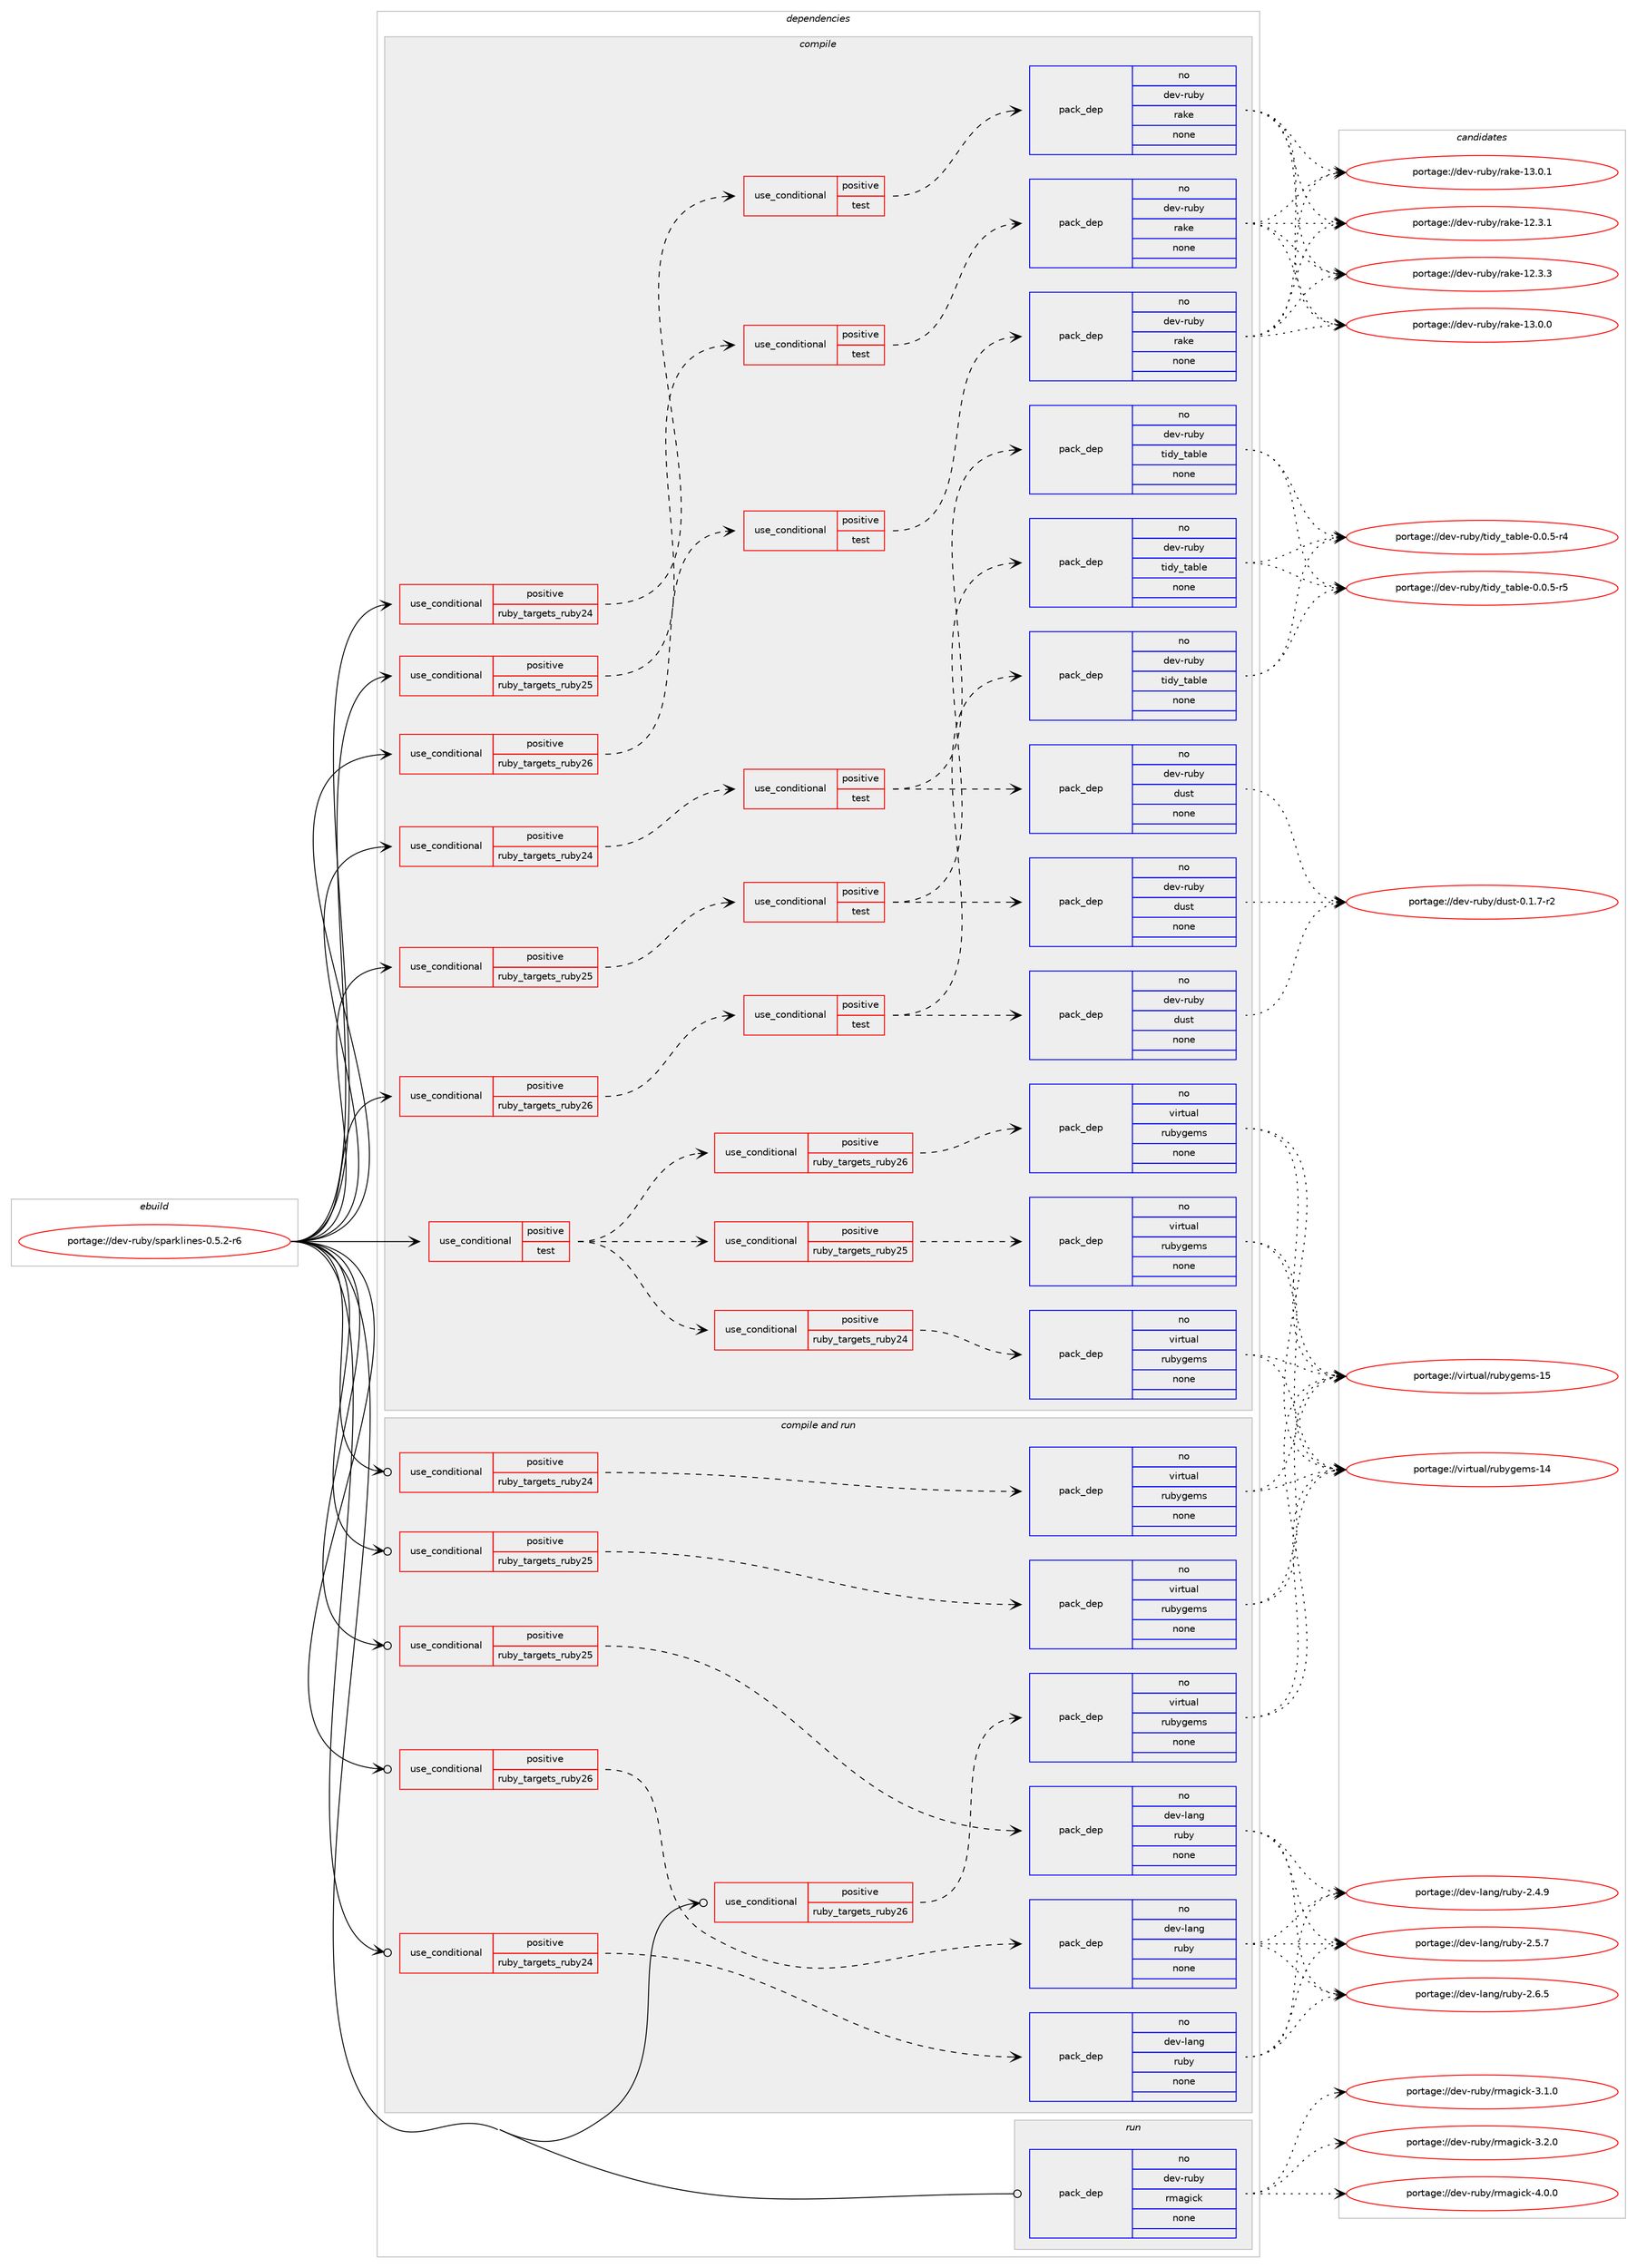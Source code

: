 digraph prolog {

# *************
# Graph options
# *************

newrank=true;
concentrate=true;
compound=true;
graph [rankdir=LR,fontname=Helvetica,fontsize=10,ranksep=1.5];#, ranksep=2.5, nodesep=0.2];
edge  [arrowhead=vee];
node  [fontname=Helvetica,fontsize=10];

# **********
# The ebuild
# **********

subgraph cluster_leftcol {
color=gray;
rank=same;
label=<<i>ebuild</i>>;
id [label="portage://dev-ruby/sparklines-0.5.2-r6", color=red, width=4, href="../dev-ruby/sparklines-0.5.2-r6.svg"];
}

# ****************
# The dependencies
# ****************

subgraph cluster_midcol {
color=gray;
label=<<i>dependencies</i>>;
subgraph cluster_compile {
fillcolor="#eeeeee";
style=filled;
label=<<i>compile</i>>;
subgraph cond66923 {
dependency250876 [label=<<TABLE BORDER="0" CELLBORDER="1" CELLSPACING="0" CELLPADDING="4"><TR><TD ROWSPAN="3" CELLPADDING="10">use_conditional</TD></TR><TR><TD>positive</TD></TR><TR><TD>ruby_targets_ruby24</TD></TR></TABLE>>, shape=none, color=red];
subgraph cond66924 {
dependency250877 [label=<<TABLE BORDER="0" CELLBORDER="1" CELLSPACING="0" CELLPADDING="4"><TR><TD ROWSPAN="3" CELLPADDING="10">use_conditional</TD></TR><TR><TD>positive</TD></TR><TR><TD>test</TD></TR></TABLE>>, shape=none, color=red];
subgraph pack180392 {
dependency250878 [label=<<TABLE BORDER="0" CELLBORDER="1" CELLSPACING="0" CELLPADDING="4" WIDTH="220"><TR><TD ROWSPAN="6" CELLPADDING="30">pack_dep</TD></TR><TR><TD WIDTH="110">no</TD></TR><TR><TD>dev-ruby</TD></TR><TR><TD>rake</TD></TR><TR><TD>none</TD></TR><TR><TD></TD></TR></TABLE>>, shape=none, color=blue];
}
dependency250877:e -> dependency250878:w [weight=20,style="dashed",arrowhead="vee"];
}
dependency250876:e -> dependency250877:w [weight=20,style="dashed",arrowhead="vee"];
}
id:e -> dependency250876:w [weight=20,style="solid",arrowhead="vee"];
subgraph cond66925 {
dependency250879 [label=<<TABLE BORDER="0" CELLBORDER="1" CELLSPACING="0" CELLPADDING="4"><TR><TD ROWSPAN="3" CELLPADDING="10">use_conditional</TD></TR><TR><TD>positive</TD></TR><TR><TD>ruby_targets_ruby24</TD></TR></TABLE>>, shape=none, color=red];
subgraph cond66926 {
dependency250880 [label=<<TABLE BORDER="0" CELLBORDER="1" CELLSPACING="0" CELLPADDING="4"><TR><TD ROWSPAN="3" CELLPADDING="10">use_conditional</TD></TR><TR><TD>positive</TD></TR><TR><TD>test</TD></TR></TABLE>>, shape=none, color=red];
subgraph pack180393 {
dependency250881 [label=<<TABLE BORDER="0" CELLBORDER="1" CELLSPACING="0" CELLPADDING="4" WIDTH="220"><TR><TD ROWSPAN="6" CELLPADDING="30">pack_dep</TD></TR><TR><TD WIDTH="110">no</TD></TR><TR><TD>dev-ruby</TD></TR><TR><TD>tidy_table</TD></TR><TR><TD>none</TD></TR><TR><TD></TD></TR></TABLE>>, shape=none, color=blue];
}
dependency250880:e -> dependency250881:w [weight=20,style="dashed",arrowhead="vee"];
subgraph pack180394 {
dependency250882 [label=<<TABLE BORDER="0" CELLBORDER="1" CELLSPACING="0" CELLPADDING="4" WIDTH="220"><TR><TD ROWSPAN="6" CELLPADDING="30">pack_dep</TD></TR><TR><TD WIDTH="110">no</TD></TR><TR><TD>dev-ruby</TD></TR><TR><TD>dust</TD></TR><TR><TD>none</TD></TR><TR><TD></TD></TR></TABLE>>, shape=none, color=blue];
}
dependency250880:e -> dependency250882:w [weight=20,style="dashed",arrowhead="vee"];
}
dependency250879:e -> dependency250880:w [weight=20,style="dashed",arrowhead="vee"];
}
id:e -> dependency250879:w [weight=20,style="solid",arrowhead="vee"];
subgraph cond66927 {
dependency250883 [label=<<TABLE BORDER="0" CELLBORDER="1" CELLSPACING="0" CELLPADDING="4"><TR><TD ROWSPAN="3" CELLPADDING="10">use_conditional</TD></TR><TR><TD>positive</TD></TR><TR><TD>ruby_targets_ruby25</TD></TR></TABLE>>, shape=none, color=red];
subgraph cond66928 {
dependency250884 [label=<<TABLE BORDER="0" CELLBORDER="1" CELLSPACING="0" CELLPADDING="4"><TR><TD ROWSPAN="3" CELLPADDING="10">use_conditional</TD></TR><TR><TD>positive</TD></TR><TR><TD>test</TD></TR></TABLE>>, shape=none, color=red];
subgraph pack180395 {
dependency250885 [label=<<TABLE BORDER="0" CELLBORDER="1" CELLSPACING="0" CELLPADDING="4" WIDTH="220"><TR><TD ROWSPAN="6" CELLPADDING="30">pack_dep</TD></TR><TR><TD WIDTH="110">no</TD></TR><TR><TD>dev-ruby</TD></TR><TR><TD>rake</TD></TR><TR><TD>none</TD></TR><TR><TD></TD></TR></TABLE>>, shape=none, color=blue];
}
dependency250884:e -> dependency250885:w [weight=20,style="dashed",arrowhead="vee"];
}
dependency250883:e -> dependency250884:w [weight=20,style="dashed",arrowhead="vee"];
}
id:e -> dependency250883:w [weight=20,style="solid",arrowhead="vee"];
subgraph cond66929 {
dependency250886 [label=<<TABLE BORDER="0" CELLBORDER="1" CELLSPACING="0" CELLPADDING="4"><TR><TD ROWSPAN="3" CELLPADDING="10">use_conditional</TD></TR><TR><TD>positive</TD></TR><TR><TD>ruby_targets_ruby25</TD></TR></TABLE>>, shape=none, color=red];
subgraph cond66930 {
dependency250887 [label=<<TABLE BORDER="0" CELLBORDER="1" CELLSPACING="0" CELLPADDING="4"><TR><TD ROWSPAN="3" CELLPADDING="10">use_conditional</TD></TR><TR><TD>positive</TD></TR><TR><TD>test</TD></TR></TABLE>>, shape=none, color=red];
subgraph pack180396 {
dependency250888 [label=<<TABLE BORDER="0" CELLBORDER="1" CELLSPACING="0" CELLPADDING="4" WIDTH="220"><TR><TD ROWSPAN="6" CELLPADDING="30">pack_dep</TD></TR><TR><TD WIDTH="110">no</TD></TR><TR><TD>dev-ruby</TD></TR><TR><TD>tidy_table</TD></TR><TR><TD>none</TD></TR><TR><TD></TD></TR></TABLE>>, shape=none, color=blue];
}
dependency250887:e -> dependency250888:w [weight=20,style="dashed",arrowhead="vee"];
subgraph pack180397 {
dependency250889 [label=<<TABLE BORDER="0" CELLBORDER="1" CELLSPACING="0" CELLPADDING="4" WIDTH="220"><TR><TD ROWSPAN="6" CELLPADDING="30">pack_dep</TD></TR><TR><TD WIDTH="110">no</TD></TR><TR><TD>dev-ruby</TD></TR><TR><TD>dust</TD></TR><TR><TD>none</TD></TR><TR><TD></TD></TR></TABLE>>, shape=none, color=blue];
}
dependency250887:e -> dependency250889:w [weight=20,style="dashed",arrowhead="vee"];
}
dependency250886:e -> dependency250887:w [weight=20,style="dashed",arrowhead="vee"];
}
id:e -> dependency250886:w [weight=20,style="solid",arrowhead="vee"];
subgraph cond66931 {
dependency250890 [label=<<TABLE BORDER="0" CELLBORDER="1" CELLSPACING="0" CELLPADDING="4"><TR><TD ROWSPAN="3" CELLPADDING="10">use_conditional</TD></TR><TR><TD>positive</TD></TR><TR><TD>ruby_targets_ruby26</TD></TR></TABLE>>, shape=none, color=red];
subgraph cond66932 {
dependency250891 [label=<<TABLE BORDER="0" CELLBORDER="1" CELLSPACING="0" CELLPADDING="4"><TR><TD ROWSPAN="3" CELLPADDING="10">use_conditional</TD></TR><TR><TD>positive</TD></TR><TR><TD>test</TD></TR></TABLE>>, shape=none, color=red];
subgraph pack180398 {
dependency250892 [label=<<TABLE BORDER="0" CELLBORDER="1" CELLSPACING="0" CELLPADDING="4" WIDTH="220"><TR><TD ROWSPAN="6" CELLPADDING="30">pack_dep</TD></TR><TR><TD WIDTH="110">no</TD></TR><TR><TD>dev-ruby</TD></TR><TR><TD>rake</TD></TR><TR><TD>none</TD></TR><TR><TD></TD></TR></TABLE>>, shape=none, color=blue];
}
dependency250891:e -> dependency250892:w [weight=20,style="dashed",arrowhead="vee"];
}
dependency250890:e -> dependency250891:w [weight=20,style="dashed",arrowhead="vee"];
}
id:e -> dependency250890:w [weight=20,style="solid",arrowhead="vee"];
subgraph cond66933 {
dependency250893 [label=<<TABLE BORDER="0" CELLBORDER="1" CELLSPACING="0" CELLPADDING="4"><TR><TD ROWSPAN="3" CELLPADDING="10">use_conditional</TD></TR><TR><TD>positive</TD></TR><TR><TD>ruby_targets_ruby26</TD></TR></TABLE>>, shape=none, color=red];
subgraph cond66934 {
dependency250894 [label=<<TABLE BORDER="0" CELLBORDER="1" CELLSPACING="0" CELLPADDING="4"><TR><TD ROWSPAN="3" CELLPADDING="10">use_conditional</TD></TR><TR><TD>positive</TD></TR><TR><TD>test</TD></TR></TABLE>>, shape=none, color=red];
subgraph pack180399 {
dependency250895 [label=<<TABLE BORDER="0" CELLBORDER="1" CELLSPACING="0" CELLPADDING="4" WIDTH="220"><TR><TD ROWSPAN="6" CELLPADDING="30">pack_dep</TD></TR><TR><TD WIDTH="110">no</TD></TR><TR><TD>dev-ruby</TD></TR><TR><TD>tidy_table</TD></TR><TR><TD>none</TD></TR><TR><TD></TD></TR></TABLE>>, shape=none, color=blue];
}
dependency250894:e -> dependency250895:w [weight=20,style="dashed",arrowhead="vee"];
subgraph pack180400 {
dependency250896 [label=<<TABLE BORDER="0" CELLBORDER="1" CELLSPACING="0" CELLPADDING="4" WIDTH="220"><TR><TD ROWSPAN="6" CELLPADDING="30">pack_dep</TD></TR><TR><TD WIDTH="110">no</TD></TR><TR><TD>dev-ruby</TD></TR><TR><TD>dust</TD></TR><TR><TD>none</TD></TR><TR><TD></TD></TR></TABLE>>, shape=none, color=blue];
}
dependency250894:e -> dependency250896:w [weight=20,style="dashed",arrowhead="vee"];
}
dependency250893:e -> dependency250894:w [weight=20,style="dashed",arrowhead="vee"];
}
id:e -> dependency250893:w [weight=20,style="solid",arrowhead="vee"];
subgraph cond66935 {
dependency250897 [label=<<TABLE BORDER="0" CELLBORDER="1" CELLSPACING="0" CELLPADDING="4"><TR><TD ROWSPAN="3" CELLPADDING="10">use_conditional</TD></TR><TR><TD>positive</TD></TR><TR><TD>test</TD></TR></TABLE>>, shape=none, color=red];
subgraph cond66936 {
dependency250898 [label=<<TABLE BORDER="0" CELLBORDER="1" CELLSPACING="0" CELLPADDING="4"><TR><TD ROWSPAN="3" CELLPADDING="10">use_conditional</TD></TR><TR><TD>positive</TD></TR><TR><TD>ruby_targets_ruby24</TD></TR></TABLE>>, shape=none, color=red];
subgraph pack180401 {
dependency250899 [label=<<TABLE BORDER="0" CELLBORDER="1" CELLSPACING="0" CELLPADDING="4" WIDTH="220"><TR><TD ROWSPAN="6" CELLPADDING="30">pack_dep</TD></TR><TR><TD WIDTH="110">no</TD></TR><TR><TD>virtual</TD></TR><TR><TD>rubygems</TD></TR><TR><TD>none</TD></TR><TR><TD></TD></TR></TABLE>>, shape=none, color=blue];
}
dependency250898:e -> dependency250899:w [weight=20,style="dashed",arrowhead="vee"];
}
dependency250897:e -> dependency250898:w [weight=20,style="dashed",arrowhead="vee"];
subgraph cond66937 {
dependency250900 [label=<<TABLE BORDER="0" CELLBORDER="1" CELLSPACING="0" CELLPADDING="4"><TR><TD ROWSPAN="3" CELLPADDING="10">use_conditional</TD></TR><TR><TD>positive</TD></TR><TR><TD>ruby_targets_ruby25</TD></TR></TABLE>>, shape=none, color=red];
subgraph pack180402 {
dependency250901 [label=<<TABLE BORDER="0" CELLBORDER="1" CELLSPACING="0" CELLPADDING="4" WIDTH="220"><TR><TD ROWSPAN="6" CELLPADDING="30">pack_dep</TD></TR><TR><TD WIDTH="110">no</TD></TR><TR><TD>virtual</TD></TR><TR><TD>rubygems</TD></TR><TR><TD>none</TD></TR><TR><TD></TD></TR></TABLE>>, shape=none, color=blue];
}
dependency250900:e -> dependency250901:w [weight=20,style="dashed",arrowhead="vee"];
}
dependency250897:e -> dependency250900:w [weight=20,style="dashed",arrowhead="vee"];
subgraph cond66938 {
dependency250902 [label=<<TABLE BORDER="0" CELLBORDER="1" CELLSPACING="0" CELLPADDING="4"><TR><TD ROWSPAN="3" CELLPADDING="10">use_conditional</TD></TR><TR><TD>positive</TD></TR><TR><TD>ruby_targets_ruby26</TD></TR></TABLE>>, shape=none, color=red];
subgraph pack180403 {
dependency250903 [label=<<TABLE BORDER="0" CELLBORDER="1" CELLSPACING="0" CELLPADDING="4" WIDTH="220"><TR><TD ROWSPAN="6" CELLPADDING="30">pack_dep</TD></TR><TR><TD WIDTH="110">no</TD></TR><TR><TD>virtual</TD></TR><TR><TD>rubygems</TD></TR><TR><TD>none</TD></TR><TR><TD></TD></TR></TABLE>>, shape=none, color=blue];
}
dependency250902:e -> dependency250903:w [weight=20,style="dashed",arrowhead="vee"];
}
dependency250897:e -> dependency250902:w [weight=20,style="dashed",arrowhead="vee"];
}
id:e -> dependency250897:w [weight=20,style="solid",arrowhead="vee"];
}
subgraph cluster_compileandrun {
fillcolor="#eeeeee";
style=filled;
label=<<i>compile and run</i>>;
subgraph cond66939 {
dependency250904 [label=<<TABLE BORDER="0" CELLBORDER="1" CELLSPACING="0" CELLPADDING="4"><TR><TD ROWSPAN="3" CELLPADDING="10">use_conditional</TD></TR><TR><TD>positive</TD></TR><TR><TD>ruby_targets_ruby24</TD></TR></TABLE>>, shape=none, color=red];
subgraph pack180404 {
dependency250905 [label=<<TABLE BORDER="0" CELLBORDER="1" CELLSPACING="0" CELLPADDING="4" WIDTH="220"><TR><TD ROWSPAN="6" CELLPADDING="30">pack_dep</TD></TR><TR><TD WIDTH="110">no</TD></TR><TR><TD>dev-lang</TD></TR><TR><TD>ruby</TD></TR><TR><TD>none</TD></TR><TR><TD></TD></TR></TABLE>>, shape=none, color=blue];
}
dependency250904:e -> dependency250905:w [weight=20,style="dashed",arrowhead="vee"];
}
id:e -> dependency250904:w [weight=20,style="solid",arrowhead="odotvee"];
subgraph cond66940 {
dependency250906 [label=<<TABLE BORDER="0" CELLBORDER="1" CELLSPACING="0" CELLPADDING="4"><TR><TD ROWSPAN="3" CELLPADDING="10">use_conditional</TD></TR><TR><TD>positive</TD></TR><TR><TD>ruby_targets_ruby24</TD></TR></TABLE>>, shape=none, color=red];
subgraph pack180405 {
dependency250907 [label=<<TABLE BORDER="0" CELLBORDER="1" CELLSPACING="0" CELLPADDING="4" WIDTH="220"><TR><TD ROWSPAN="6" CELLPADDING="30">pack_dep</TD></TR><TR><TD WIDTH="110">no</TD></TR><TR><TD>virtual</TD></TR><TR><TD>rubygems</TD></TR><TR><TD>none</TD></TR><TR><TD></TD></TR></TABLE>>, shape=none, color=blue];
}
dependency250906:e -> dependency250907:w [weight=20,style="dashed",arrowhead="vee"];
}
id:e -> dependency250906:w [weight=20,style="solid",arrowhead="odotvee"];
subgraph cond66941 {
dependency250908 [label=<<TABLE BORDER="0" CELLBORDER="1" CELLSPACING="0" CELLPADDING="4"><TR><TD ROWSPAN="3" CELLPADDING="10">use_conditional</TD></TR><TR><TD>positive</TD></TR><TR><TD>ruby_targets_ruby25</TD></TR></TABLE>>, shape=none, color=red];
subgraph pack180406 {
dependency250909 [label=<<TABLE BORDER="0" CELLBORDER="1" CELLSPACING="0" CELLPADDING="4" WIDTH="220"><TR><TD ROWSPAN="6" CELLPADDING="30">pack_dep</TD></TR><TR><TD WIDTH="110">no</TD></TR><TR><TD>dev-lang</TD></TR><TR><TD>ruby</TD></TR><TR><TD>none</TD></TR><TR><TD></TD></TR></TABLE>>, shape=none, color=blue];
}
dependency250908:e -> dependency250909:w [weight=20,style="dashed",arrowhead="vee"];
}
id:e -> dependency250908:w [weight=20,style="solid",arrowhead="odotvee"];
subgraph cond66942 {
dependency250910 [label=<<TABLE BORDER="0" CELLBORDER="1" CELLSPACING="0" CELLPADDING="4"><TR><TD ROWSPAN="3" CELLPADDING="10">use_conditional</TD></TR><TR><TD>positive</TD></TR><TR><TD>ruby_targets_ruby25</TD></TR></TABLE>>, shape=none, color=red];
subgraph pack180407 {
dependency250911 [label=<<TABLE BORDER="0" CELLBORDER="1" CELLSPACING="0" CELLPADDING="4" WIDTH="220"><TR><TD ROWSPAN="6" CELLPADDING="30">pack_dep</TD></TR><TR><TD WIDTH="110">no</TD></TR><TR><TD>virtual</TD></TR><TR><TD>rubygems</TD></TR><TR><TD>none</TD></TR><TR><TD></TD></TR></TABLE>>, shape=none, color=blue];
}
dependency250910:e -> dependency250911:w [weight=20,style="dashed",arrowhead="vee"];
}
id:e -> dependency250910:w [weight=20,style="solid",arrowhead="odotvee"];
subgraph cond66943 {
dependency250912 [label=<<TABLE BORDER="0" CELLBORDER="1" CELLSPACING="0" CELLPADDING="4"><TR><TD ROWSPAN="3" CELLPADDING="10">use_conditional</TD></TR><TR><TD>positive</TD></TR><TR><TD>ruby_targets_ruby26</TD></TR></TABLE>>, shape=none, color=red];
subgraph pack180408 {
dependency250913 [label=<<TABLE BORDER="0" CELLBORDER="1" CELLSPACING="0" CELLPADDING="4" WIDTH="220"><TR><TD ROWSPAN="6" CELLPADDING="30">pack_dep</TD></TR><TR><TD WIDTH="110">no</TD></TR><TR><TD>dev-lang</TD></TR><TR><TD>ruby</TD></TR><TR><TD>none</TD></TR><TR><TD></TD></TR></TABLE>>, shape=none, color=blue];
}
dependency250912:e -> dependency250913:w [weight=20,style="dashed",arrowhead="vee"];
}
id:e -> dependency250912:w [weight=20,style="solid",arrowhead="odotvee"];
subgraph cond66944 {
dependency250914 [label=<<TABLE BORDER="0" CELLBORDER="1" CELLSPACING="0" CELLPADDING="4"><TR><TD ROWSPAN="3" CELLPADDING="10">use_conditional</TD></TR><TR><TD>positive</TD></TR><TR><TD>ruby_targets_ruby26</TD></TR></TABLE>>, shape=none, color=red];
subgraph pack180409 {
dependency250915 [label=<<TABLE BORDER="0" CELLBORDER="1" CELLSPACING="0" CELLPADDING="4" WIDTH="220"><TR><TD ROWSPAN="6" CELLPADDING="30">pack_dep</TD></TR><TR><TD WIDTH="110">no</TD></TR><TR><TD>virtual</TD></TR><TR><TD>rubygems</TD></TR><TR><TD>none</TD></TR><TR><TD></TD></TR></TABLE>>, shape=none, color=blue];
}
dependency250914:e -> dependency250915:w [weight=20,style="dashed",arrowhead="vee"];
}
id:e -> dependency250914:w [weight=20,style="solid",arrowhead="odotvee"];
}
subgraph cluster_run {
fillcolor="#eeeeee";
style=filled;
label=<<i>run</i>>;
subgraph pack180410 {
dependency250916 [label=<<TABLE BORDER="0" CELLBORDER="1" CELLSPACING="0" CELLPADDING="4" WIDTH="220"><TR><TD ROWSPAN="6" CELLPADDING="30">pack_dep</TD></TR><TR><TD WIDTH="110">no</TD></TR><TR><TD>dev-ruby</TD></TR><TR><TD>rmagick</TD></TR><TR><TD>none</TD></TR><TR><TD></TD></TR></TABLE>>, shape=none, color=blue];
}
id:e -> dependency250916:w [weight=20,style="solid",arrowhead="odot"];
}
}

# **************
# The candidates
# **************

subgraph cluster_choices {
rank=same;
color=gray;
label=<<i>candidates</i>>;

subgraph choice180392 {
color=black;
nodesep=1;
choiceportage1001011184511411798121471149710710145495046514649 [label="portage://dev-ruby/rake-12.3.1", color=red, width=4,href="../dev-ruby/rake-12.3.1.svg"];
choiceportage1001011184511411798121471149710710145495046514651 [label="portage://dev-ruby/rake-12.3.3", color=red, width=4,href="../dev-ruby/rake-12.3.3.svg"];
choiceportage1001011184511411798121471149710710145495146484648 [label="portage://dev-ruby/rake-13.0.0", color=red, width=4,href="../dev-ruby/rake-13.0.0.svg"];
choiceportage1001011184511411798121471149710710145495146484649 [label="portage://dev-ruby/rake-13.0.1", color=red, width=4,href="../dev-ruby/rake-13.0.1.svg"];
dependency250878:e -> choiceportage1001011184511411798121471149710710145495046514649:w [style=dotted,weight="100"];
dependency250878:e -> choiceportage1001011184511411798121471149710710145495046514651:w [style=dotted,weight="100"];
dependency250878:e -> choiceportage1001011184511411798121471149710710145495146484648:w [style=dotted,weight="100"];
dependency250878:e -> choiceportage1001011184511411798121471149710710145495146484649:w [style=dotted,weight="100"];
}
subgraph choice180393 {
color=black;
nodesep=1;
choiceportage1001011184511411798121471161051001219511697981081014548464846534511452 [label="portage://dev-ruby/tidy_table-0.0.5-r4", color=red, width=4,href="../dev-ruby/tidy_table-0.0.5-r4.svg"];
choiceportage1001011184511411798121471161051001219511697981081014548464846534511453 [label="portage://dev-ruby/tidy_table-0.0.5-r5", color=red, width=4,href="../dev-ruby/tidy_table-0.0.5-r5.svg"];
dependency250881:e -> choiceportage1001011184511411798121471161051001219511697981081014548464846534511452:w [style=dotted,weight="100"];
dependency250881:e -> choiceportage1001011184511411798121471161051001219511697981081014548464846534511453:w [style=dotted,weight="100"];
}
subgraph choice180394 {
color=black;
nodesep=1;
choiceportage1001011184511411798121471001171151164548464946554511450 [label="portage://dev-ruby/dust-0.1.7-r2", color=red, width=4,href="../dev-ruby/dust-0.1.7-r2.svg"];
dependency250882:e -> choiceportage1001011184511411798121471001171151164548464946554511450:w [style=dotted,weight="100"];
}
subgraph choice180395 {
color=black;
nodesep=1;
choiceportage1001011184511411798121471149710710145495046514649 [label="portage://dev-ruby/rake-12.3.1", color=red, width=4,href="../dev-ruby/rake-12.3.1.svg"];
choiceportage1001011184511411798121471149710710145495046514651 [label="portage://dev-ruby/rake-12.3.3", color=red, width=4,href="../dev-ruby/rake-12.3.3.svg"];
choiceportage1001011184511411798121471149710710145495146484648 [label="portage://dev-ruby/rake-13.0.0", color=red, width=4,href="../dev-ruby/rake-13.0.0.svg"];
choiceportage1001011184511411798121471149710710145495146484649 [label="portage://dev-ruby/rake-13.0.1", color=red, width=4,href="../dev-ruby/rake-13.0.1.svg"];
dependency250885:e -> choiceportage1001011184511411798121471149710710145495046514649:w [style=dotted,weight="100"];
dependency250885:e -> choiceportage1001011184511411798121471149710710145495046514651:w [style=dotted,weight="100"];
dependency250885:e -> choiceportage1001011184511411798121471149710710145495146484648:w [style=dotted,weight="100"];
dependency250885:e -> choiceportage1001011184511411798121471149710710145495146484649:w [style=dotted,weight="100"];
}
subgraph choice180396 {
color=black;
nodesep=1;
choiceportage1001011184511411798121471161051001219511697981081014548464846534511452 [label="portage://dev-ruby/tidy_table-0.0.5-r4", color=red, width=4,href="../dev-ruby/tidy_table-0.0.5-r4.svg"];
choiceportage1001011184511411798121471161051001219511697981081014548464846534511453 [label="portage://dev-ruby/tidy_table-0.0.5-r5", color=red, width=4,href="../dev-ruby/tidy_table-0.0.5-r5.svg"];
dependency250888:e -> choiceportage1001011184511411798121471161051001219511697981081014548464846534511452:w [style=dotted,weight="100"];
dependency250888:e -> choiceportage1001011184511411798121471161051001219511697981081014548464846534511453:w [style=dotted,weight="100"];
}
subgraph choice180397 {
color=black;
nodesep=1;
choiceportage1001011184511411798121471001171151164548464946554511450 [label="portage://dev-ruby/dust-0.1.7-r2", color=red, width=4,href="../dev-ruby/dust-0.1.7-r2.svg"];
dependency250889:e -> choiceportage1001011184511411798121471001171151164548464946554511450:w [style=dotted,weight="100"];
}
subgraph choice180398 {
color=black;
nodesep=1;
choiceportage1001011184511411798121471149710710145495046514649 [label="portage://dev-ruby/rake-12.3.1", color=red, width=4,href="../dev-ruby/rake-12.3.1.svg"];
choiceportage1001011184511411798121471149710710145495046514651 [label="portage://dev-ruby/rake-12.3.3", color=red, width=4,href="../dev-ruby/rake-12.3.3.svg"];
choiceportage1001011184511411798121471149710710145495146484648 [label="portage://dev-ruby/rake-13.0.0", color=red, width=4,href="../dev-ruby/rake-13.0.0.svg"];
choiceportage1001011184511411798121471149710710145495146484649 [label="portage://dev-ruby/rake-13.0.1", color=red, width=4,href="../dev-ruby/rake-13.0.1.svg"];
dependency250892:e -> choiceportage1001011184511411798121471149710710145495046514649:w [style=dotted,weight="100"];
dependency250892:e -> choiceportage1001011184511411798121471149710710145495046514651:w [style=dotted,weight="100"];
dependency250892:e -> choiceportage1001011184511411798121471149710710145495146484648:w [style=dotted,weight="100"];
dependency250892:e -> choiceportage1001011184511411798121471149710710145495146484649:w [style=dotted,weight="100"];
}
subgraph choice180399 {
color=black;
nodesep=1;
choiceportage1001011184511411798121471161051001219511697981081014548464846534511452 [label="portage://dev-ruby/tidy_table-0.0.5-r4", color=red, width=4,href="../dev-ruby/tidy_table-0.0.5-r4.svg"];
choiceportage1001011184511411798121471161051001219511697981081014548464846534511453 [label="portage://dev-ruby/tidy_table-0.0.5-r5", color=red, width=4,href="../dev-ruby/tidy_table-0.0.5-r5.svg"];
dependency250895:e -> choiceportage1001011184511411798121471161051001219511697981081014548464846534511452:w [style=dotted,weight="100"];
dependency250895:e -> choiceportage1001011184511411798121471161051001219511697981081014548464846534511453:w [style=dotted,weight="100"];
}
subgraph choice180400 {
color=black;
nodesep=1;
choiceportage1001011184511411798121471001171151164548464946554511450 [label="portage://dev-ruby/dust-0.1.7-r2", color=red, width=4,href="../dev-ruby/dust-0.1.7-r2.svg"];
dependency250896:e -> choiceportage1001011184511411798121471001171151164548464946554511450:w [style=dotted,weight="100"];
}
subgraph choice180401 {
color=black;
nodesep=1;
choiceportage118105114116117971084711411798121103101109115454952 [label="portage://virtual/rubygems-14", color=red, width=4,href="../virtual/rubygems-14.svg"];
choiceportage118105114116117971084711411798121103101109115454953 [label="portage://virtual/rubygems-15", color=red, width=4,href="../virtual/rubygems-15.svg"];
dependency250899:e -> choiceportage118105114116117971084711411798121103101109115454952:w [style=dotted,weight="100"];
dependency250899:e -> choiceportage118105114116117971084711411798121103101109115454953:w [style=dotted,weight="100"];
}
subgraph choice180402 {
color=black;
nodesep=1;
choiceportage118105114116117971084711411798121103101109115454952 [label="portage://virtual/rubygems-14", color=red, width=4,href="../virtual/rubygems-14.svg"];
choiceportage118105114116117971084711411798121103101109115454953 [label="portage://virtual/rubygems-15", color=red, width=4,href="../virtual/rubygems-15.svg"];
dependency250901:e -> choiceportage118105114116117971084711411798121103101109115454952:w [style=dotted,weight="100"];
dependency250901:e -> choiceportage118105114116117971084711411798121103101109115454953:w [style=dotted,weight="100"];
}
subgraph choice180403 {
color=black;
nodesep=1;
choiceportage118105114116117971084711411798121103101109115454952 [label="portage://virtual/rubygems-14", color=red, width=4,href="../virtual/rubygems-14.svg"];
choiceportage118105114116117971084711411798121103101109115454953 [label="portage://virtual/rubygems-15", color=red, width=4,href="../virtual/rubygems-15.svg"];
dependency250903:e -> choiceportage118105114116117971084711411798121103101109115454952:w [style=dotted,weight="100"];
dependency250903:e -> choiceportage118105114116117971084711411798121103101109115454953:w [style=dotted,weight="100"];
}
subgraph choice180404 {
color=black;
nodesep=1;
choiceportage10010111845108971101034711411798121455046524657 [label="portage://dev-lang/ruby-2.4.9", color=red, width=4,href="../dev-lang/ruby-2.4.9.svg"];
choiceportage10010111845108971101034711411798121455046534655 [label="portage://dev-lang/ruby-2.5.7", color=red, width=4,href="../dev-lang/ruby-2.5.7.svg"];
choiceportage10010111845108971101034711411798121455046544653 [label="portage://dev-lang/ruby-2.6.5", color=red, width=4,href="../dev-lang/ruby-2.6.5.svg"];
dependency250905:e -> choiceportage10010111845108971101034711411798121455046524657:w [style=dotted,weight="100"];
dependency250905:e -> choiceportage10010111845108971101034711411798121455046534655:w [style=dotted,weight="100"];
dependency250905:e -> choiceportage10010111845108971101034711411798121455046544653:w [style=dotted,weight="100"];
}
subgraph choice180405 {
color=black;
nodesep=1;
choiceportage118105114116117971084711411798121103101109115454952 [label="portage://virtual/rubygems-14", color=red, width=4,href="../virtual/rubygems-14.svg"];
choiceportage118105114116117971084711411798121103101109115454953 [label="portage://virtual/rubygems-15", color=red, width=4,href="../virtual/rubygems-15.svg"];
dependency250907:e -> choiceportage118105114116117971084711411798121103101109115454952:w [style=dotted,weight="100"];
dependency250907:e -> choiceportage118105114116117971084711411798121103101109115454953:w [style=dotted,weight="100"];
}
subgraph choice180406 {
color=black;
nodesep=1;
choiceportage10010111845108971101034711411798121455046524657 [label="portage://dev-lang/ruby-2.4.9", color=red, width=4,href="../dev-lang/ruby-2.4.9.svg"];
choiceportage10010111845108971101034711411798121455046534655 [label="portage://dev-lang/ruby-2.5.7", color=red, width=4,href="../dev-lang/ruby-2.5.7.svg"];
choiceportage10010111845108971101034711411798121455046544653 [label="portage://dev-lang/ruby-2.6.5", color=red, width=4,href="../dev-lang/ruby-2.6.5.svg"];
dependency250909:e -> choiceportage10010111845108971101034711411798121455046524657:w [style=dotted,weight="100"];
dependency250909:e -> choiceportage10010111845108971101034711411798121455046534655:w [style=dotted,weight="100"];
dependency250909:e -> choiceportage10010111845108971101034711411798121455046544653:w [style=dotted,weight="100"];
}
subgraph choice180407 {
color=black;
nodesep=1;
choiceportage118105114116117971084711411798121103101109115454952 [label="portage://virtual/rubygems-14", color=red, width=4,href="../virtual/rubygems-14.svg"];
choiceportage118105114116117971084711411798121103101109115454953 [label="portage://virtual/rubygems-15", color=red, width=4,href="../virtual/rubygems-15.svg"];
dependency250911:e -> choiceportage118105114116117971084711411798121103101109115454952:w [style=dotted,weight="100"];
dependency250911:e -> choiceportage118105114116117971084711411798121103101109115454953:w [style=dotted,weight="100"];
}
subgraph choice180408 {
color=black;
nodesep=1;
choiceportage10010111845108971101034711411798121455046524657 [label="portage://dev-lang/ruby-2.4.9", color=red, width=4,href="../dev-lang/ruby-2.4.9.svg"];
choiceportage10010111845108971101034711411798121455046534655 [label="portage://dev-lang/ruby-2.5.7", color=red, width=4,href="../dev-lang/ruby-2.5.7.svg"];
choiceportage10010111845108971101034711411798121455046544653 [label="portage://dev-lang/ruby-2.6.5", color=red, width=4,href="../dev-lang/ruby-2.6.5.svg"];
dependency250913:e -> choiceportage10010111845108971101034711411798121455046524657:w [style=dotted,weight="100"];
dependency250913:e -> choiceportage10010111845108971101034711411798121455046534655:w [style=dotted,weight="100"];
dependency250913:e -> choiceportage10010111845108971101034711411798121455046544653:w [style=dotted,weight="100"];
}
subgraph choice180409 {
color=black;
nodesep=1;
choiceportage118105114116117971084711411798121103101109115454952 [label="portage://virtual/rubygems-14", color=red, width=4,href="../virtual/rubygems-14.svg"];
choiceportage118105114116117971084711411798121103101109115454953 [label="portage://virtual/rubygems-15", color=red, width=4,href="../virtual/rubygems-15.svg"];
dependency250915:e -> choiceportage118105114116117971084711411798121103101109115454952:w [style=dotted,weight="100"];
dependency250915:e -> choiceportage118105114116117971084711411798121103101109115454953:w [style=dotted,weight="100"];
}
subgraph choice180410 {
color=black;
nodesep=1;
choiceportage1001011184511411798121471141099710310599107455146494648 [label="portage://dev-ruby/rmagick-3.1.0", color=red, width=4,href="../dev-ruby/rmagick-3.1.0.svg"];
choiceportage1001011184511411798121471141099710310599107455146504648 [label="portage://dev-ruby/rmagick-3.2.0", color=red, width=4,href="../dev-ruby/rmagick-3.2.0.svg"];
choiceportage1001011184511411798121471141099710310599107455246484648 [label="portage://dev-ruby/rmagick-4.0.0", color=red, width=4,href="../dev-ruby/rmagick-4.0.0.svg"];
dependency250916:e -> choiceportage1001011184511411798121471141099710310599107455146494648:w [style=dotted,weight="100"];
dependency250916:e -> choiceportage1001011184511411798121471141099710310599107455146504648:w [style=dotted,weight="100"];
dependency250916:e -> choiceportage1001011184511411798121471141099710310599107455246484648:w [style=dotted,weight="100"];
}
}

}
